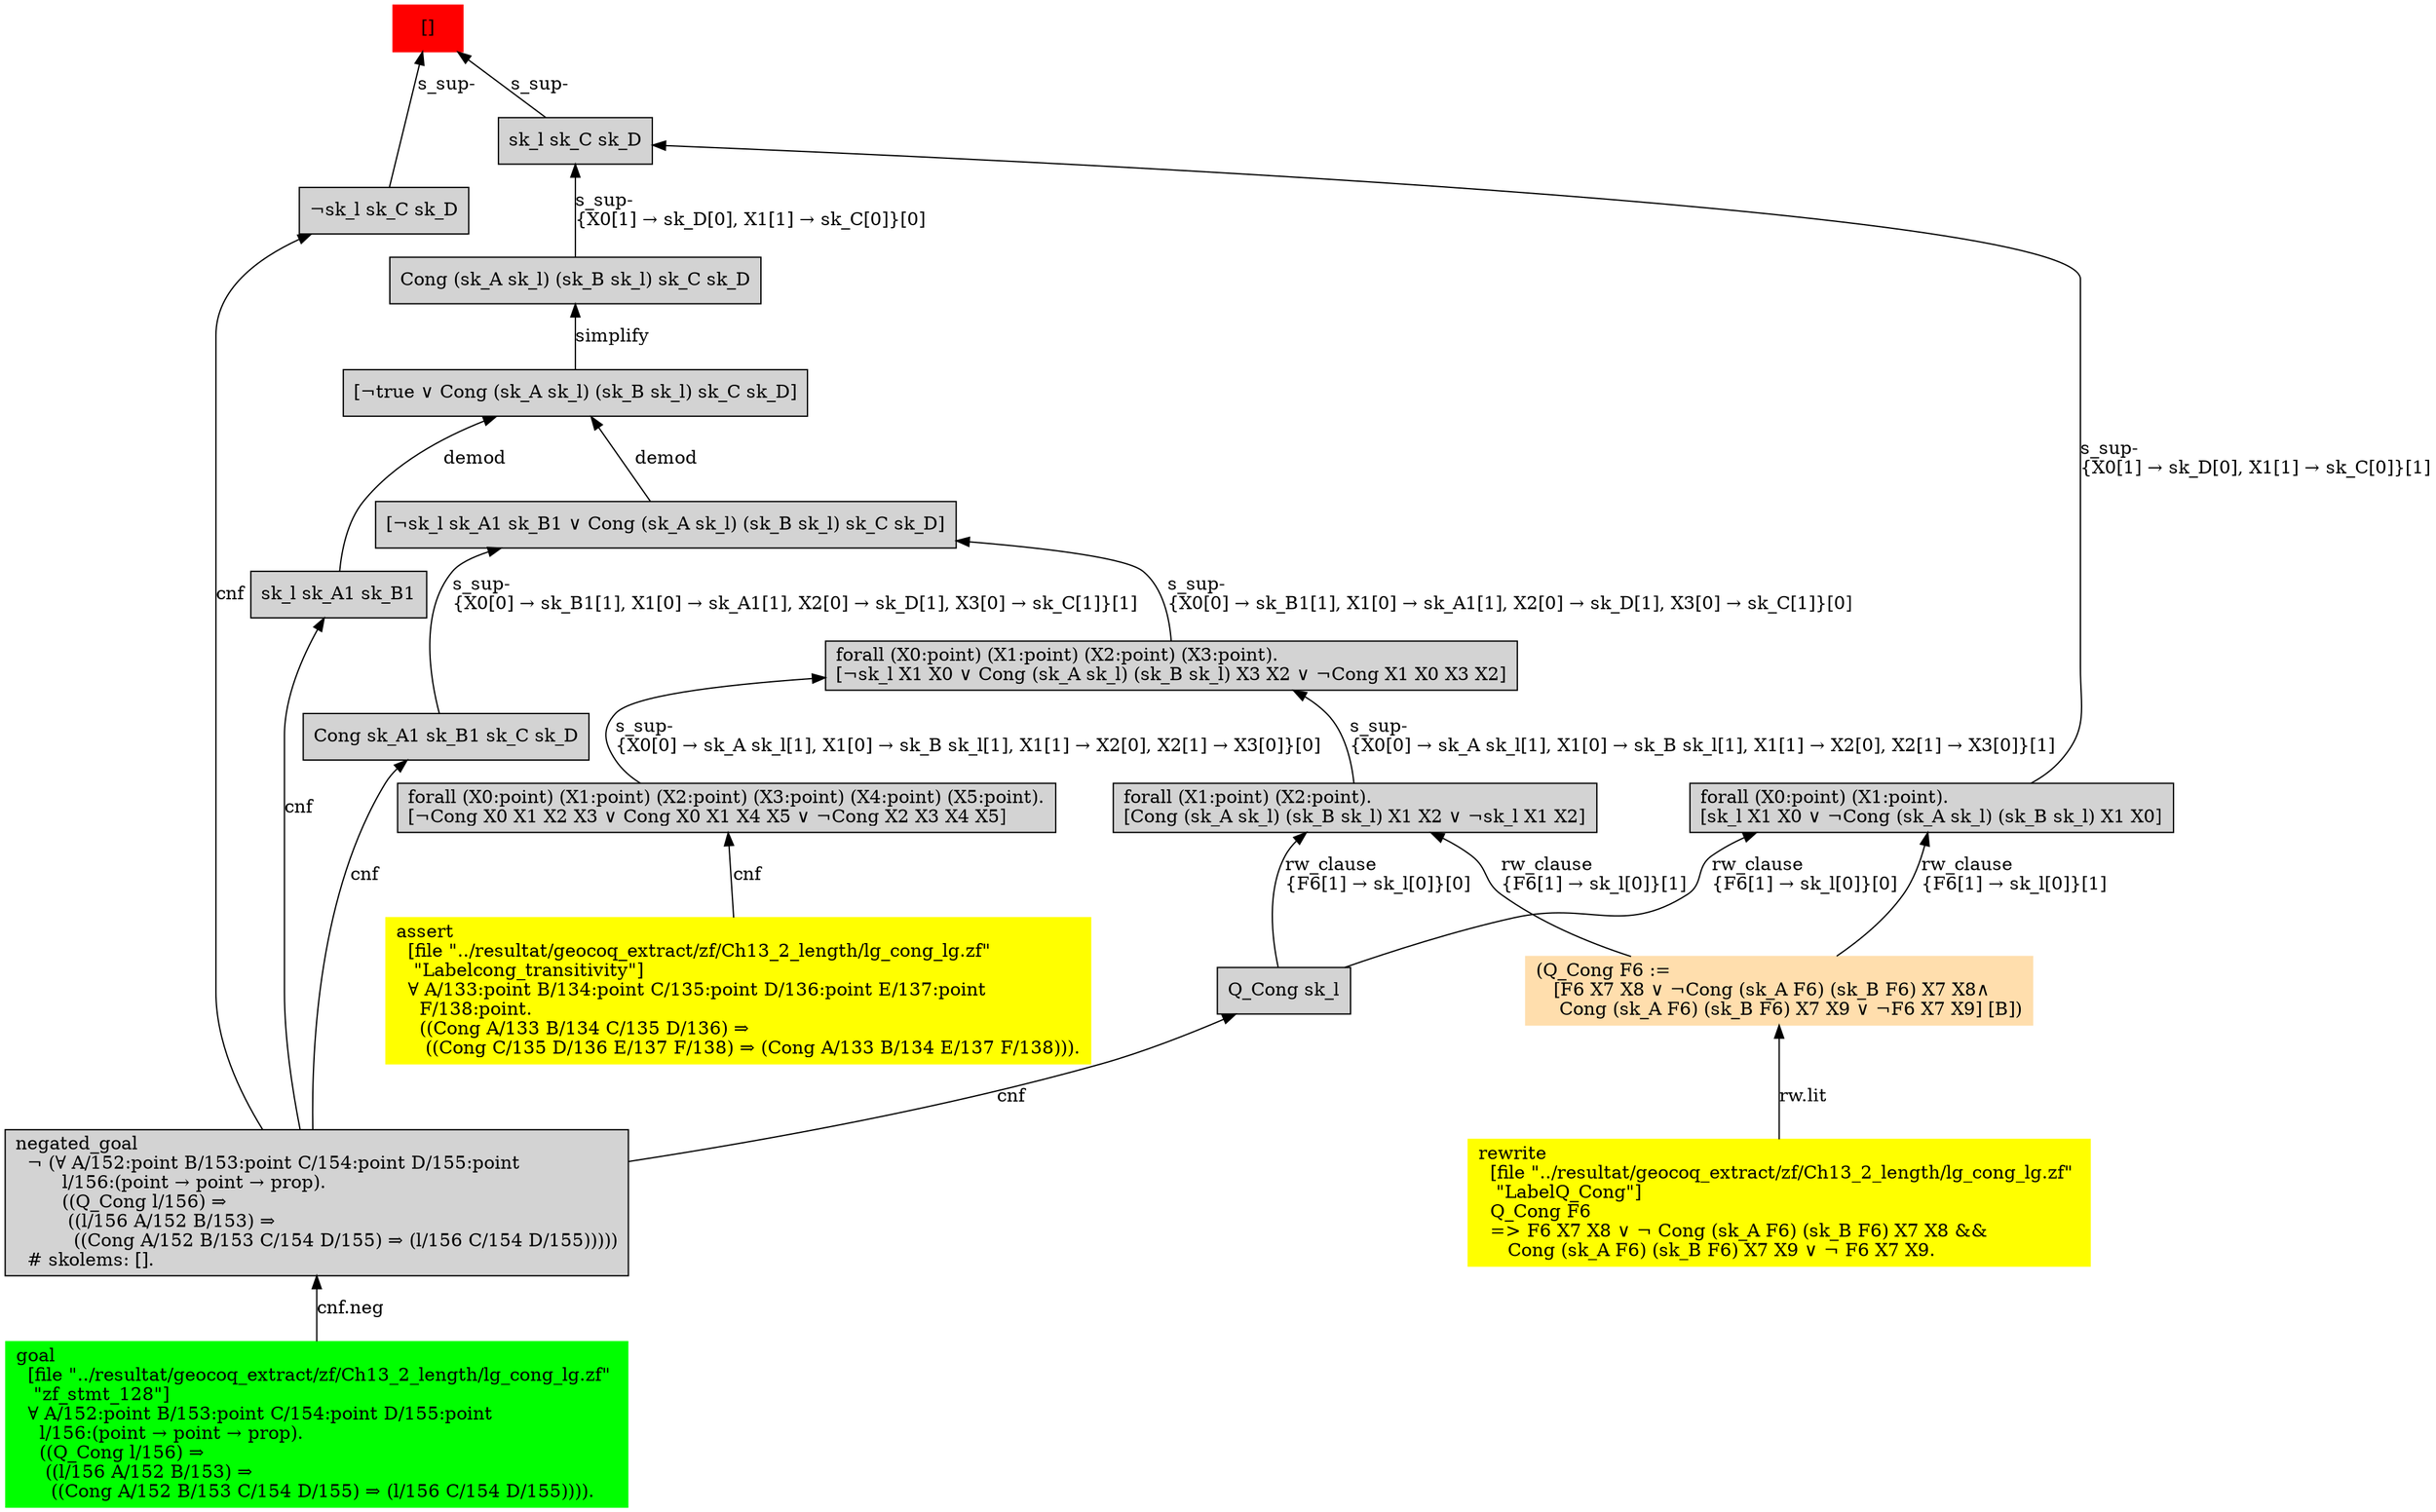 digraph "unsat_graph" {
  vertex_0 [color=red, label="[]", shape=box, style=filled];
  vertex_0 -> vertex_1 [label="s_sup-\l", dir="back"];
  vertex_1 [shape=box, label="¬sk_l sk_C sk_D\l", style=filled];
  vertex_1 -> vertex_2 [label="cnf", dir="back"];
  vertex_2 [shape=box, label="negated_goal\l  ¬ (∀ A/152:point B/153:point C/154:point D/155:point \l        l/156:(point → point → prop).\l        ((Q_Cong l/156) ⇒\l         ((l/156 A/152 B/153) ⇒\l          ((Cong A/152 B/153 C/154 D/155) ⇒ (l/156 C/154 D/155)))))\l  # skolems: [].\l", style=filled];
  vertex_2 -> vertex_3 [label="cnf.neg", dir="back"];
  vertex_3 [color=green, shape=box, label="goal\l  [file \"../resultat/geocoq_extract/zf/Ch13_2_length/lg_cong_lg.zf\" \l   \"zf_stmt_128\"]\l  ∀ A/152:point B/153:point C/154:point D/155:point \l    l/156:(point → point → prop).\l    ((Q_Cong l/156) ⇒\l     ((l/156 A/152 B/153) ⇒\l      ((Cong A/152 B/153 C/154 D/155) ⇒ (l/156 C/154 D/155)))).\l", style=filled];
  vertex_0 -> vertex_4 [label="s_sup-\l", dir="back"];
  vertex_4 [shape=box, label="sk_l sk_C sk_D\l", style=filled];
  vertex_4 -> vertex_5 [label="s_sup-\l\{X0[1] → sk_D[0], X1[1] → sk_C[0]\}[1]\l", dir="back"];
  vertex_5 [shape=box, label="forall (X0:point) (X1:point).\l[sk_l X1 X0 ∨ ¬Cong (sk_A sk_l) (sk_B sk_l) X1 X0]\l", style=filled];
  vertex_5 -> vertex_6 [label="rw_clause\l\{F6[1] → sk_l[0]\}[1]\l", dir="back"];
  vertex_6 [color=navajowhite, shape=box, label="(Q_Cong F6 :=\l   [F6 X7 X8 ∨ ¬Cong (sk_A F6) (sk_B F6) X7 X8∧\l    Cong (sk_A F6) (sk_B F6) X7 X9 ∨ ¬F6 X7 X9] [B])\l", style=filled];
  vertex_6 -> vertex_7 [label="rw.lit", dir="back"];
  vertex_7 [color=yellow, shape=box, label="rewrite\l  [file \"../resultat/geocoq_extract/zf/Ch13_2_length/lg_cong_lg.zf\" \l   \"LabelQ_Cong\"]\l  Q_Cong F6\l  =\> F6 X7 X8 ∨ ¬ Cong (sk_A F6) (sk_B F6) X7 X8 && \l     Cong (sk_A F6) (sk_B F6) X7 X9 ∨ ¬ F6 X7 X9.\l", style=filled];
  vertex_5 -> vertex_8 [label="rw_clause\l\{F6[1] → sk_l[0]\}[0]\l", dir="back"];
  vertex_8 [shape=box, label="Q_Cong sk_l\l", style=filled];
  vertex_8 -> vertex_2 [label="cnf", dir="back"];
  vertex_4 -> vertex_9 [label="s_sup-\l\{X0[1] → sk_D[0], X1[1] → sk_C[0]\}[0]\l", dir="back"];
  vertex_9 [shape=box, label="Cong (sk_A sk_l) (sk_B sk_l) sk_C sk_D\l", style=filled];
  vertex_9 -> vertex_10 [label="simplify", dir="back"];
  vertex_10 [shape=box, label="[¬true ∨ Cong (sk_A sk_l) (sk_B sk_l) sk_C sk_D]\l", style=filled];
  vertex_10 -> vertex_11 [label="demod", dir="back"];
  vertex_11 [shape=box, label="sk_l sk_A1 sk_B1\l", style=filled];
  vertex_11 -> vertex_2 [label="cnf", dir="back"];
  vertex_10 -> vertex_12 [label="demod", dir="back"];
  vertex_12 [shape=box, label="[¬sk_l sk_A1 sk_B1 ∨ Cong (sk_A sk_l) (sk_B sk_l) sk_C sk_D]\l", style=filled];
  vertex_12 -> vertex_13 [label="s_sup-\l\{X0[0] → sk_B1[1], X1[0] → sk_A1[1], X2[0] → sk_D[1], X3[0] → sk_C[1]\}[0]\l", dir="back"];
  vertex_13 [shape=box, label="forall (X0:point) (X1:point) (X2:point) (X3:point).\l[¬sk_l X1 X0 ∨ Cong (sk_A sk_l) (sk_B sk_l) X3 X2 ∨ ¬Cong X1 X0 X3 X2]\l", style=filled];
  vertex_13 -> vertex_14 [label="s_sup-\l\{X0[0] → sk_A sk_l[1], X1[0] → sk_B sk_l[1], X1[1] → X2[0], X2[1] → X3[0]\}[0]\l", dir="back"];
  vertex_14 [shape=box, label="forall (X0:point) (X1:point) (X2:point) (X3:point) (X4:point) (X5:point).\l[¬Cong X0 X1 X2 X3 ∨ Cong X0 X1 X4 X5 ∨ ¬Cong X2 X3 X4 X5]\l", style=filled];
  vertex_14 -> vertex_15 [label="cnf", dir="back"];
  vertex_15 [color=yellow, shape=box, label="assert\l  [file \"../resultat/geocoq_extract/zf/Ch13_2_length/lg_cong_lg.zf\" \l   \"Labelcong_transitivity\"]\l  ∀ A/133:point B/134:point C/135:point D/136:point E/137:point \l    F/138:point.\l    ((Cong A/133 B/134 C/135 D/136) ⇒\l     ((Cong C/135 D/136 E/137 F/138) ⇒ (Cong A/133 B/134 E/137 F/138))).\l", style=filled];
  vertex_13 -> vertex_16 [label="s_sup-\l\{X0[0] → sk_A sk_l[1], X1[0] → sk_B sk_l[1], X1[1] → X2[0], X2[1] → X3[0]\}[1]\l", dir="back"];
  vertex_16 [shape=box, label="forall (X1:point) (X2:point).\l[Cong (sk_A sk_l) (sk_B sk_l) X1 X2 ∨ ¬sk_l X1 X2]\l", style=filled];
  vertex_16 -> vertex_6 [label="rw_clause\l\{F6[1] → sk_l[0]\}[1]\l", dir="back"];
  vertex_16 -> vertex_8 [label="rw_clause\l\{F6[1] → sk_l[0]\}[0]\l", dir="back"];
  vertex_12 -> vertex_17 [label="s_sup-\l\{X0[0] → sk_B1[1], X1[0] → sk_A1[1], X2[0] → sk_D[1], X3[0] → sk_C[1]\}[1]\l", dir="back"];
  vertex_17 [shape=box, label="Cong sk_A1 sk_B1 sk_C sk_D\l", style=filled];
  vertex_17 -> vertex_2 [label="cnf", dir="back"];
  }


